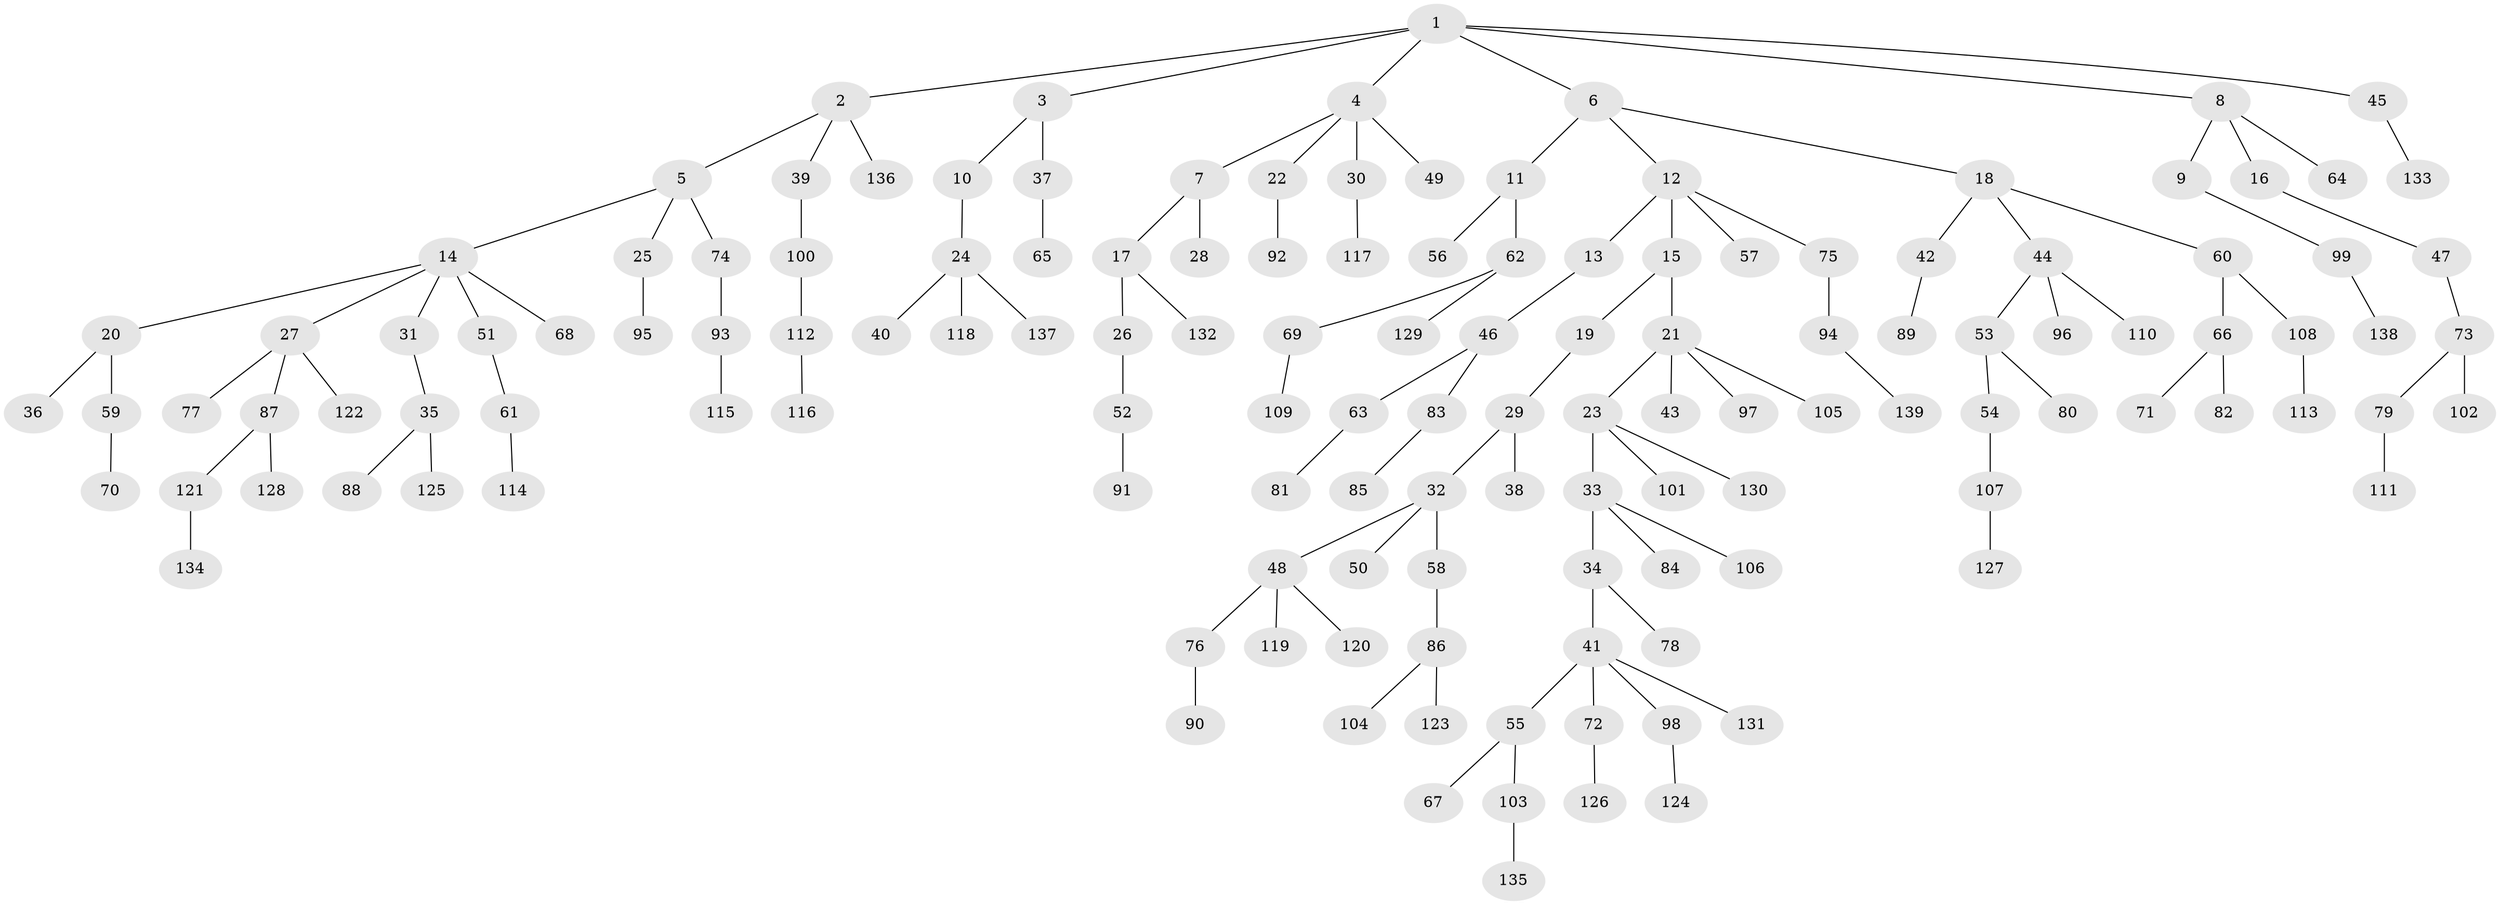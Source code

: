 // coarse degree distribution, {6: 0.010869565217391304, 3: 0.1956521739130435, 4: 0.03260869565217391, 5: 0.05434782608695652, 2: 0.21739130434782608, 1: 0.4891304347826087}
// Generated by graph-tools (version 1.1) at 2025/24/03/03/25 07:24:05]
// undirected, 139 vertices, 138 edges
graph export_dot {
graph [start="1"]
  node [color=gray90,style=filled];
  1;
  2;
  3;
  4;
  5;
  6;
  7;
  8;
  9;
  10;
  11;
  12;
  13;
  14;
  15;
  16;
  17;
  18;
  19;
  20;
  21;
  22;
  23;
  24;
  25;
  26;
  27;
  28;
  29;
  30;
  31;
  32;
  33;
  34;
  35;
  36;
  37;
  38;
  39;
  40;
  41;
  42;
  43;
  44;
  45;
  46;
  47;
  48;
  49;
  50;
  51;
  52;
  53;
  54;
  55;
  56;
  57;
  58;
  59;
  60;
  61;
  62;
  63;
  64;
  65;
  66;
  67;
  68;
  69;
  70;
  71;
  72;
  73;
  74;
  75;
  76;
  77;
  78;
  79;
  80;
  81;
  82;
  83;
  84;
  85;
  86;
  87;
  88;
  89;
  90;
  91;
  92;
  93;
  94;
  95;
  96;
  97;
  98;
  99;
  100;
  101;
  102;
  103;
  104;
  105;
  106;
  107;
  108;
  109;
  110;
  111;
  112;
  113;
  114;
  115;
  116;
  117;
  118;
  119;
  120;
  121;
  122;
  123;
  124;
  125;
  126;
  127;
  128;
  129;
  130;
  131;
  132;
  133;
  134;
  135;
  136;
  137;
  138;
  139;
  1 -- 2;
  1 -- 3;
  1 -- 4;
  1 -- 6;
  1 -- 8;
  1 -- 45;
  2 -- 5;
  2 -- 39;
  2 -- 136;
  3 -- 10;
  3 -- 37;
  4 -- 7;
  4 -- 22;
  4 -- 30;
  4 -- 49;
  5 -- 14;
  5 -- 25;
  5 -- 74;
  6 -- 11;
  6 -- 12;
  6 -- 18;
  7 -- 17;
  7 -- 28;
  8 -- 9;
  8 -- 16;
  8 -- 64;
  9 -- 99;
  10 -- 24;
  11 -- 56;
  11 -- 62;
  12 -- 13;
  12 -- 15;
  12 -- 57;
  12 -- 75;
  13 -- 46;
  14 -- 20;
  14 -- 27;
  14 -- 31;
  14 -- 51;
  14 -- 68;
  15 -- 19;
  15 -- 21;
  16 -- 47;
  17 -- 26;
  17 -- 132;
  18 -- 42;
  18 -- 44;
  18 -- 60;
  19 -- 29;
  20 -- 36;
  20 -- 59;
  21 -- 23;
  21 -- 43;
  21 -- 97;
  21 -- 105;
  22 -- 92;
  23 -- 33;
  23 -- 101;
  23 -- 130;
  24 -- 40;
  24 -- 118;
  24 -- 137;
  25 -- 95;
  26 -- 52;
  27 -- 77;
  27 -- 87;
  27 -- 122;
  29 -- 32;
  29 -- 38;
  30 -- 117;
  31 -- 35;
  32 -- 48;
  32 -- 50;
  32 -- 58;
  33 -- 34;
  33 -- 84;
  33 -- 106;
  34 -- 41;
  34 -- 78;
  35 -- 88;
  35 -- 125;
  37 -- 65;
  39 -- 100;
  41 -- 55;
  41 -- 72;
  41 -- 98;
  41 -- 131;
  42 -- 89;
  44 -- 53;
  44 -- 96;
  44 -- 110;
  45 -- 133;
  46 -- 63;
  46 -- 83;
  47 -- 73;
  48 -- 76;
  48 -- 119;
  48 -- 120;
  51 -- 61;
  52 -- 91;
  53 -- 54;
  53 -- 80;
  54 -- 107;
  55 -- 67;
  55 -- 103;
  58 -- 86;
  59 -- 70;
  60 -- 66;
  60 -- 108;
  61 -- 114;
  62 -- 69;
  62 -- 129;
  63 -- 81;
  66 -- 71;
  66 -- 82;
  69 -- 109;
  72 -- 126;
  73 -- 79;
  73 -- 102;
  74 -- 93;
  75 -- 94;
  76 -- 90;
  79 -- 111;
  83 -- 85;
  86 -- 104;
  86 -- 123;
  87 -- 121;
  87 -- 128;
  93 -- 115;
  94 -- 139;
  98 -- 124;
  99 -- 138;
  100 -- 112;
  103 -- 135;
  107 -- 127;
  108 -- 113;
  112 -- 116;
  121 -- 134;
}
